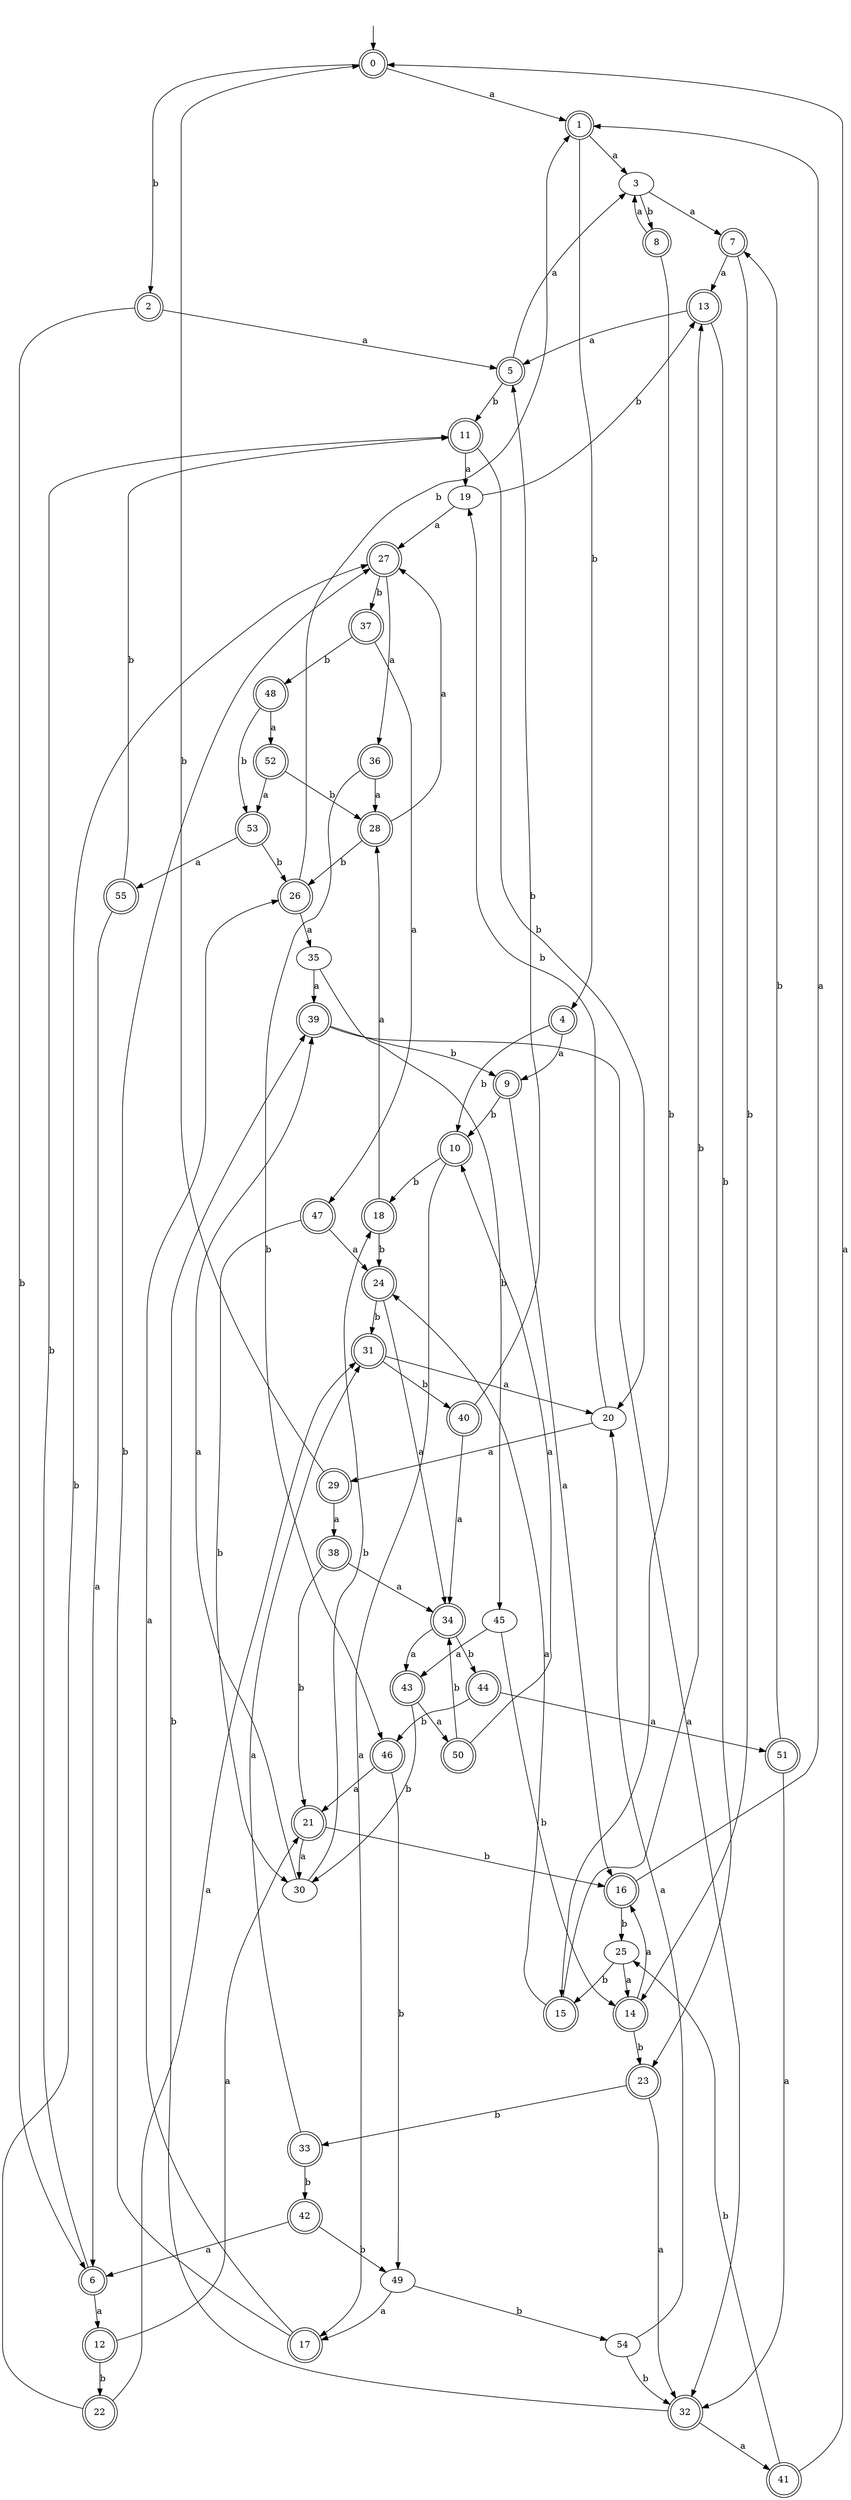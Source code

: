 digraph RandomDFA {
  __start0 [label="", shape=none];
  __start0 -> 0 [label=""];
  0 [shape=circle] [shape=doublecircle]
  0 -> 1 [label="a"]
  0 -> 2 [label="b"]
  1 [shape=doublecircle]
  1 -> 3 [label="a"]
  1 -> 4 [label="b"]
  2 [shape=doublecircle]
  2 -> 5 [label="a"]
  2 -> 6 [label="b"]
  3
  3 -> 7 [label="a"]
  3 -> 8 [label="b"]
  4 [shape=doublecircle]
  4 -> 9 [label="a"]
  4 -> 10 [label="b"]
  5 [shape=doublecircle]
  5 -> 3 [label="a"]
  5 -> 11 [label="b"]
  6 [shape=doublecircle]
  6 -> 12 [label="a"]
  6 -> 11 [label="b"]
  7 [shape=doublecircle]
  7 -> 13 [label="a"]
  7 -> 14 [label="b"]
  8 [shape=doublecircle]
  8 -> 3 [label="a"]
  8 -> 15 [label="b"]
  9 [shape=doublecircle]
  9 -> 16 [label="a"]
  9 -> 10 [label="b"]
  10 [shape=doublecircle]
  10 -> 17 [label="a"]
  10 -> 18 [label="b"]
  11 [shape=doublecircle]
  11 -> 19 [label="a"]
  11 -> 20 [label="b"]
  12 [shape=doublecircle]
  12 -> 21 [label="a"]
  12 -> 22 [label="b"]
  13 [shape=doublecircle]
  13 -> 5 [label="a"]
  13 -> 23 [label="b"]
  14 [shape=doublecircle]
  14 -> 16 [label="a"]
  14 -> 23 [label="b"]
  15 [shape=doublecircle]
  15 -> 24 [label="a"]
  15 -> 13 [label="b"]
  16 [shape=doublecircle]
  16 -> 1 [label="a"]
  16 -> 25 [label="b"]
  17 [shape=doublecircle]
  17 -> 26 [label="a"]
  17 -> 27 [label="b"]
  18 [shape=doublecircle]
  18 -> 28 [label="a"]
  18 -> 24 [label="b"]
  19
  19 -> 27 [label="a"]
  19 -> 13 [label="b"]
  20
  20 -> 29 [label="a"]
  20 -> 19 [label="b"]
  21 [shape=doublecircle]
  21 -> 30 [label="a"]
  21 -> 16 [label="b"]
  22 [shape=doublecircle]
  22 -> 31 [label="a"]
  22 -> 27 [label="b"]
  23 [shape=doublecircle]
  23 -> 32 [label="a"]
  23 -> 33 [label="b"]
  24 [shape=doublecircle]
  24 -> 34 [label="a"]
  24 -> 31 [label="b"]
  25
  25 -> 14 [label="a"]
  25 -> 15 [label="b"]
  26 [shape=doublecircle]
  26 -> 35 [label="a"]
  26 -> 1 [label="b"]
  27 [shape=doublecircle]
  27 -> 36 [label="a"]
  27 -> 37 [label="b"]
  28 [shape=doublecircle]
  28 -> 27 [label="a"]
  28 -> 26 [label="b"]
  29 [shape=doublecircle]
  29 -> 38 [label="a"]
  29 -> 0 [label="b"]
  30
  30 -> 39 [label="a"]
  30 -> 18 [label="b"]
  31 [shape=doublecircle]
  31 -> 20 [label="a"]
  31 -> 40 [label="b"]
  32 [shape=doublecircle]
  32 -> 41 [label="a"]
  32 -> 39 [label="b"]
  33 [shape=doublecircle]
  33 -> 31 [label="a"]
  33 -> 42 [label="b"]
  34 [shape=doublecircle]
  34 -> 43 [label="a"]
  34 -> 44 [label="b"]
  35
  35 -> 39 [label="a"]
  35 -> 45 [label="b"]
  36 [shape=doublecircle]
  36 -> 28 [label="a"]
  36 -> 46 [label="b"]
  37 [shape=doublecircle]
  37 -> 47 [label="a"]
  37 -> 48 [label="b"]
  38 [shape=doublecircle]
  38 -> 34 [label="a"]
  38 -> 21 [label="b"]
  39 [shape=doublecircle]
  39 -> 32 [label="a"]
  39 -> 9 [label="b"]
  40 [shape=doublecircle]
  40 -> 34 [label="a"]
  40 -> 5 [label="b"]
  41 [shape=doublecircle]
  41 -> 0 [label="a"]
  41 -> 25 [label="b"]
  42 [shape=doublecircle]
  42 -> 6 [label="a"]
  42 -> 49 [label="b"]
  43 [shape=doublecircle]
  43 -> 50 [label="a"]
  43 -> 30 [label="b"]
  44 [shape=doublecircle]
  44 -> 51 [label="a"]
  44 -> 46 [label="b"]
  45
  45 -> 43 [label="a"]
  45 -> 14 [label="b"]
  46 [shape=doublecircle]
  46 -> 21 [label="a"]
  46 -> 49 [label="b"]
  47 [shape=doublecircle]
  47 -> 24 [label="a"]
  47 -> 30 [label="b"]
  48 [shape=doublecircle]
  48 -> 52 [label="a"]
  48 -> 53 [label="b"]
  49
  49 -> 17 [label="a"]
  49 -> 54 [label="b"]
  50 [shape=doublecircle]
  50 -> 10 [label="a"]
  50 -> 34 [label="b"]
  51 [shape=doublecircle]
  51 -> 32 [label="a"]
  51 -> 7 [label="b"]
  52 [shape=doublecircle]
  52 -> 53 [label="a"]
  52 -> 28 [label="b"]
  53 [shape=doublecircle]
  53 -> 55 [label="a"]
  53 -> 26 [label="b"]
  54
  54 -> 20 [label="a"]
  54 -> 32 [label="b"]
  55 [shape=doublecircle]
  55 -> 6 [label="a"]
  55 -> 11 [label="b"]
}

